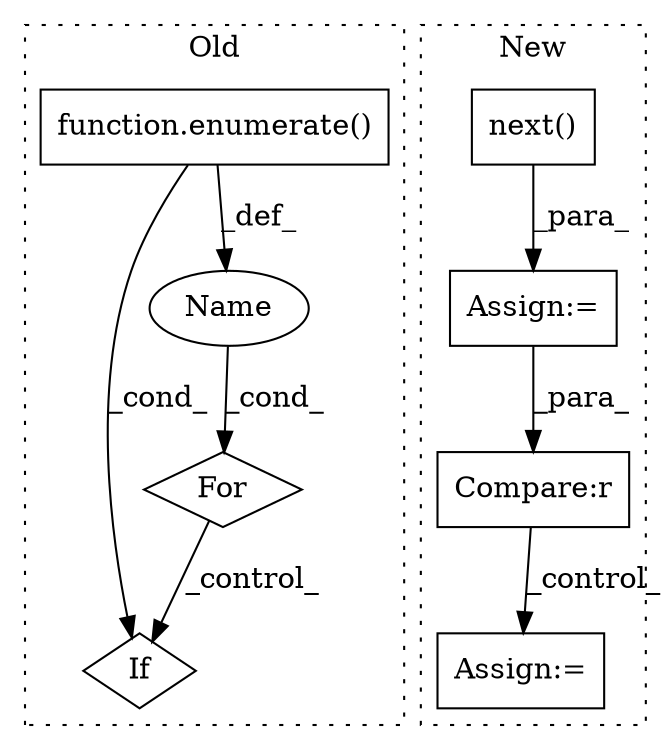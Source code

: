 digraph G {
subgraph cluster0 {
1 [label="If" a="96" s="13410" l="3" shape="diamond"];
5 [label="function.enumerate()" a="75" s="9249,9275" l="10,1" shape="box"];
6 [label="For" a="107" s="9226,9276" l="4,48" shape="diamond"];
7 [label="Name" a="87" s="9230" l="5" shape="ellipse"];
label = "Old";
style="dotted";
}
subgraph cluster1 {
2 [label="next()" a="75" s="11543" l="23" shape="box"];
3 [label="Assign:=" a="68" s="11540" l="3" shape="box"];
4 [label="Assign:=" a="68" s="16160" l="4" shape="box"];
8 [label="Compare:r" a="40" s="11580" l="22" shape="box"];
label = "New";
style="dotted";
}
2 -> 3 [label="_para_"];
3 -> 8 [label="_para_"];
5 -> 1 [label="_cond_"];
5 -> 7 [label="_def_"];
6 -> 1 [label="_control_"];
7 -> 6 [label="_cond_"];
8 -> 4 [label="_control_"];
}